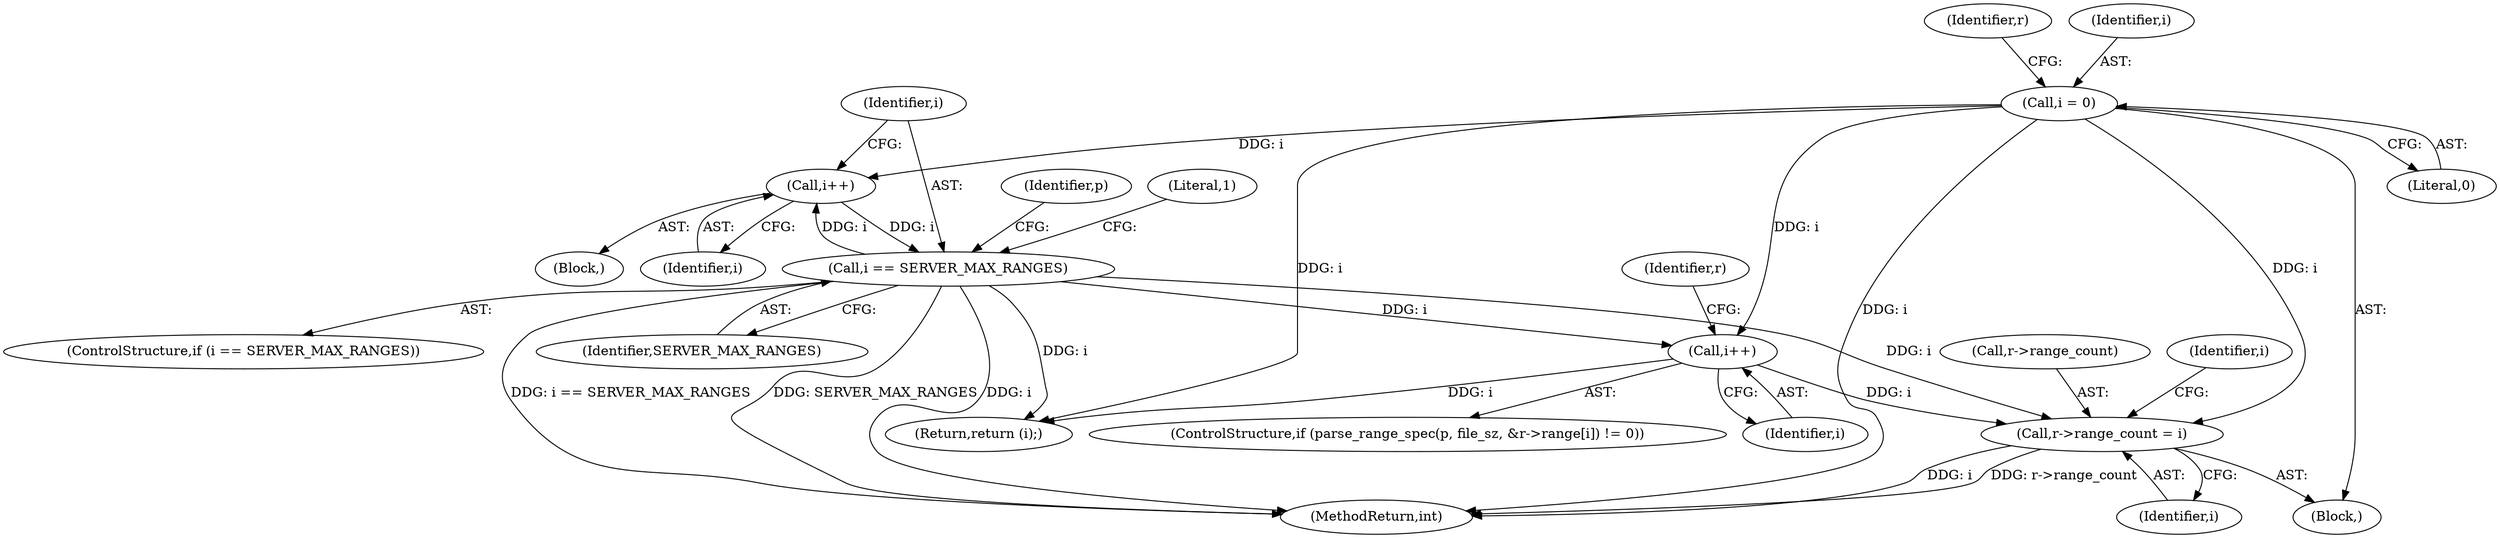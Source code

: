 digraph "0_src_142cfc82b932bc211218fbd7bdda8c7ce83f19df_0@pointer" {
"1000210" [label="(Call,r->range_count = i)"];
"1000109" [label="(Call,i = 0)"];
"1000182" [label="(Call,i == SERVER_MAX_RANGES)"];
"1000179" [label="(Call,i++)"];
"1000203" [label="(Call,i++)"];
"1000187" [label="(Literal,1)"];
"1000210" [label="(Call,r->range_count = i)"];
"1000203" [label="(Call,i++)"];
"1000211" [label="(Call,r->range_count)"];
"1000181" [label="(ControlStructure,if (i == SERVER_MAX_RANGES))"];
"1000111" [label="(Literal,0)"];
"1000214" [label="(Identifier,i)"];
"1000107" [label="(Block,)"];
"1000217" [label="(MethodReturn,int)"];
"1000179" [label="(Call,i++)"];
"1000189" [label="(Identifier,p)"];
"1000160" [label="(Block,)"];
"1000182" [label="(Call,i == SERVER_MAX_RANGES)"];
"1000207" [label="(Identifier,r)"];
"1000183" [label="(Identifier,i)"];
"1000216" [label="(Identifier,i)"];
"1000184" [label="(Identifier,SERVER_MAX_RANGES)"];
"1000204" [label="(Identifier,i)"];
"1000215" [label="(Return,return (i);)"];
"1000116" [label="(Identifier,r)"];
"1000109" [label="(Call,i = 0)"];
"1000180" [label="(Identifier,i)"];
"1000191" [label="(ControlStructure,if (parse_range_spec(p, file_sz, &r->range[i]) != 0))"];
"1000110" [label="(Identifier,i)"];
"1000210" -> "1000107"  [label="AST: "];
"1000210" -> "1000214"  [label="CFG: "];
"1000211" -> "1000210"  [label="AST: "];
"1000214" -> "1000210"  [label="AST: "];
"1000216" -> "1000210"  [label="CFG: "];
"1000210" -> "1000217"  [label="DDG: i"];
"1000210" -> "1000217"  [label="DDG: r->range_count"];
"1000109" -> "1000210"  [label="DDG: i"];
"1000182" -> "1000210"  [label="DDG: i"];
"1000203" -> "1000210"  [label="DDG: i"];
"1000109" -> "1000107"  [label="AST: "];
"1000109" -> "1000111"  [label="CFG: "];
"1000110" -> "1000109"  [label="AST: "];
"1000111" -> "1000109"  [label="AST: "];
"1000116" -> "1000109"  [label="CFG: "];
"1000109" -> "1000217"  [label="DDG: i"];
"1000109" -> "1000179"  [label="DDG: i"];
"1000109" -> "1000203"  [label="DDG: i"];
"1000109" -> "1000215"  [label="DDG: i"];
"1000182" -> "1000181"  [label="AST: "];
"1000182" -> "1000184"  [label="CFG: "];
"1000183" -> "1000182"  [label="AST: "];
"1000184" -> "1000182"  [label="AST: "];
"1000187" -> "1000182"  [label="CFG: "];
"1000189" -> "1000182"  [label="CFG: "];
"1000182" -> "1000217"  [label="DDG: i == SERVER_MAX_RANGES"];
"1000182" -> "1000217"  [label="DDG: SERVER_MAX_RANGES"];
"1000182" -> "1000217"  [label="DDG: i"];
"1000182" -> "1000179"  [label="DDG: i"];
"1000179" -> "1000182"  [label="DDG: i"];
"1000182" -> "1000203"  [label="DDG: i"];
"1000182" -> "1000215"  [label="DDG: i"];
"1000179" -> "1000160"  [label="AST: "];
"1000179" -> "1000180"  [label="CFG: "];
"1000180" -> "1000179"  [label="AST: "];
"1000183" -> "1000179"  [label="CFG: "];
"1000203" -> "1000191"  [label="AST: "];
"1000203" -> "1000204"  [label="CFG: "];
"1000204" -> "1000203"  [label="AST: "];
"1000207" -> "1000203"  [label="CFG: "];
"1000203" -> "1000215"  [label="DDG: i"];
}
